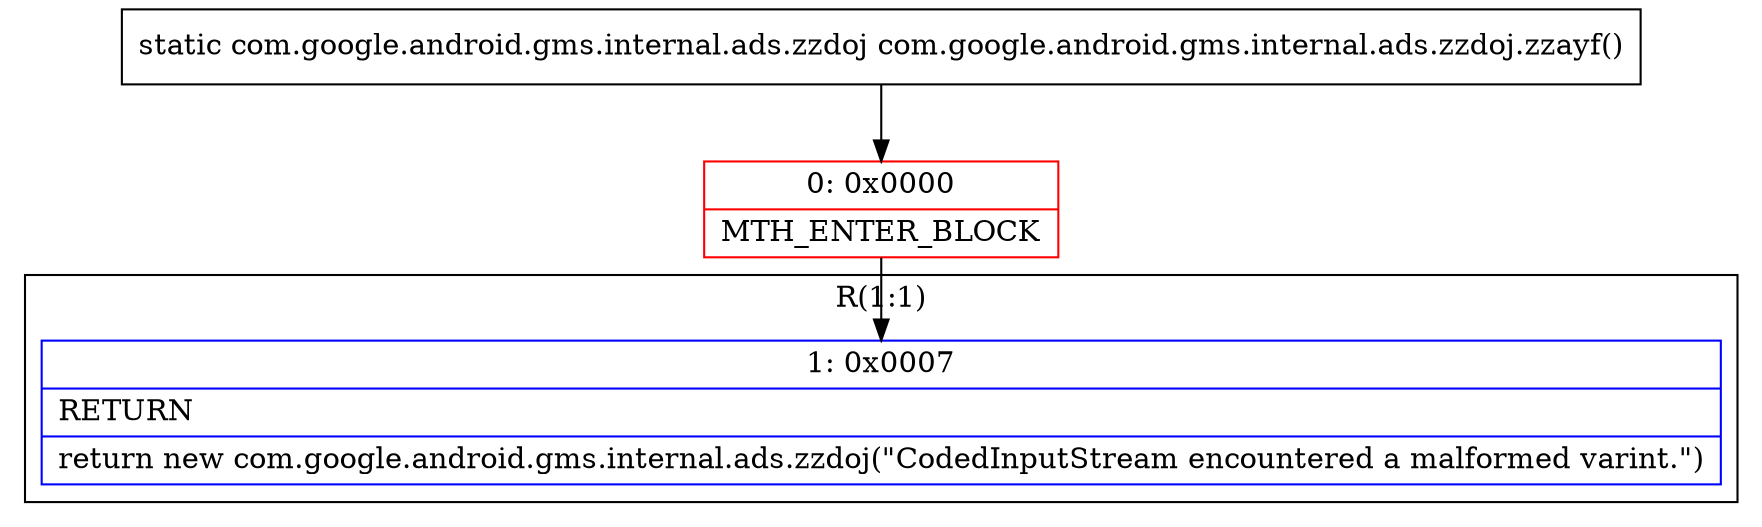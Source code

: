 digraph "CFG forcom.google.android.gms.internal.ads.zzdoj.zzayf()Lcom\/google\/android\/gms\/internal\/ads\/zzdoj;" {
subgraph cluster_Region_522095633 {
label = "R(1:1)";
node [shape=record,color=blue];
Node_1 [shape=record,label="{1\:\ 0x0007|RETURN\l|return new com.google.android.gms.internal.ads.zzdoj(\"CodedInputStream encountered a malformed varint.\")\l}"];
}
Node_0 [shape=record,color=red,label="{0\:\ 0x0000|MTH_ENTER_BLOCK\l}"];
MethodNode[shape=record,label="{static com.google.android.gms.internal.ads.zzdoj com.google.android.gms.internal.ads.zzdoj.zzayf() }"];
MethodNode -> Node_0;
Node_0 -> Node_1;
}

